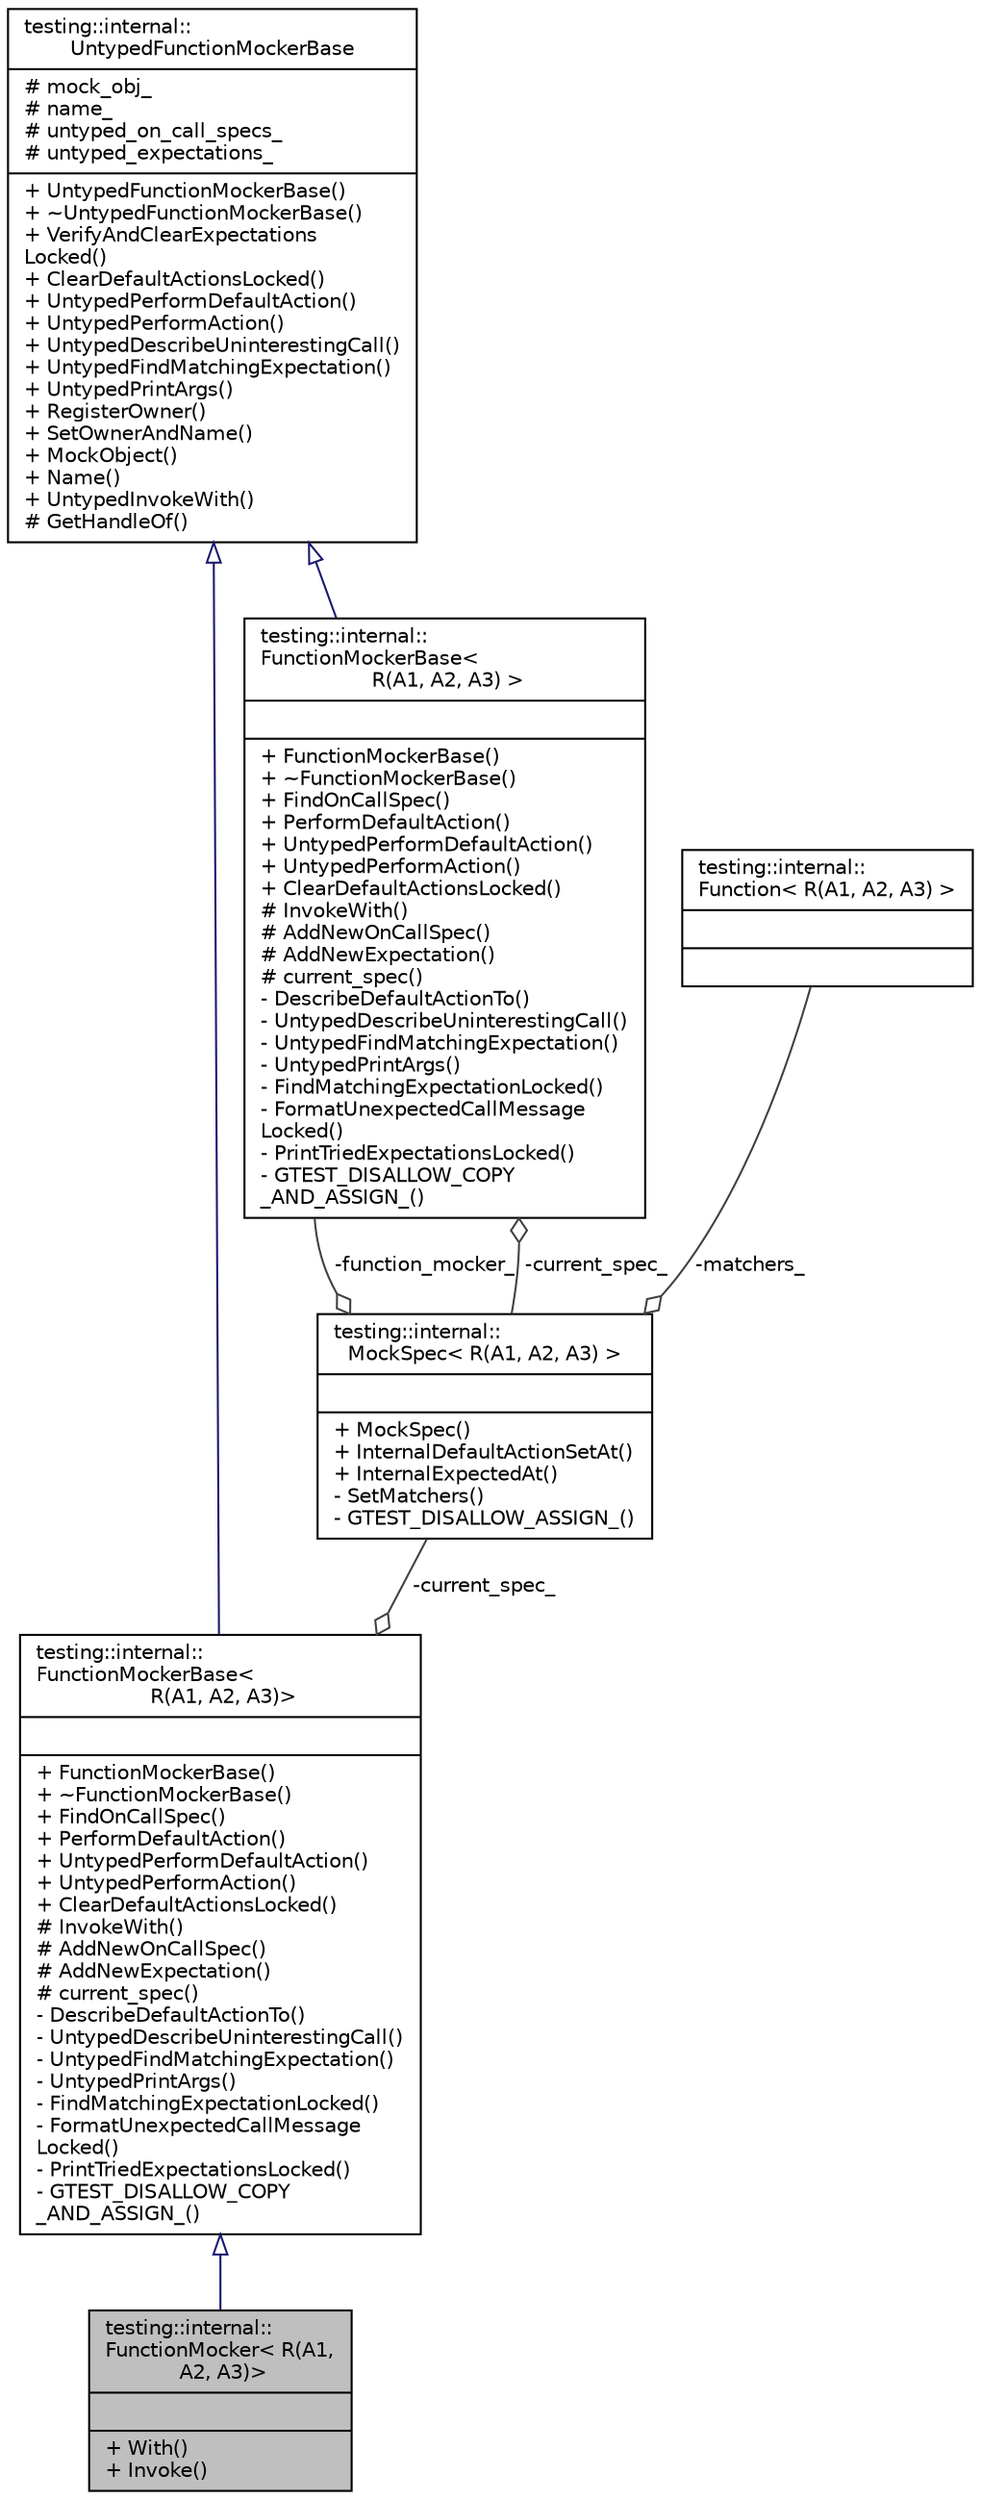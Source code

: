 digraph "testing::internal::FunctionMocker&lt; R(A1, A2, A3)&gt;"
{
  edge [fontname="Helvetica",fontsize="10",labelfontname="Helvetica",labelfontsize="10"];
  node [fontname="Helvetica",fontsize="10",shape=record];
  Node3 [label="{testing::internal::\lFunctionMocker\< R(A1,\l A2, A3)\>\n||+ With()\l+ Invoke()\l}",height=0.2,width=0.4,color="black", fillcolor="grey75", style="filled", fontcolor="black"];
  Node4 -> Node3 [dir="back",color="midnightblue",fontsize="10",style="solid",arrowtail="onormal",fontname="Helvetica"];
  Node4 [label="{testing::internal::\lFunctionMockerBase\<\l R(A1, A2, A3)\>\n||+ FunctionMockerBase()\l+ ~FunctionMockerBase()\l+ FindOnCallSpec()\l+ PerformDefaultAction()\l+ UntypedPerformDefaultAction()\l+ UntypedPerformAction()\l+ ClearDefaultActionsLocked()\l# InvokeWith()\l# AddNewOnCallSpec()\l# AddNewExpectation()\l# current_spec()\l- DescribeDefaultActionTo()\l- UntypedDescribeUninterestingCall()\l- UntypedFindMatchingExpectation()\l- UntypedPrintArgs()\l- FindMatchingExpectationLocked()\l- FormatUnexpectedCallMessage\lLocked()\l- PrintTriedExpectationsLocked()\l- GTEST_DISALLOW_COPY\l_AND_ASSIGN_()\l}",height=0.2,width=0.4,color="black", fillcolor="white", style="filled",URL="$da/de9/classtesting_1_1internal_1_1_function_mocker_base.html"];
  Node5 -> Node4 [dir="back",color="midnightblue",fontsize="10",style="solid",arrowtail="onormal",fontname="Helvetica"];
  Node5 [label="{testing::internal::\lUntypedFunctionMockerBase\n|# mock_obj_\l# name_\l# untyped_on_call_specs_\l# untyped_expectations_\l|+ UntypedFunctionMockerBase()\l+ ~UntypedFunctionMockerBase()\l+ VerifyAndClearExpectations\lLocked()\l+ ClearDefaultActionsLocked()\l+ UntypedPerformDefaultAction()\l+ UntypedPerformAction()\l+ UntypedDescribeUninterestingCall()\l+ UntypedFindMatchingExpectation()\l+ UntypedPrintArgs()\l+ RegisterOwner()\l+ SetOwnerAndName()\l+ MockObject()\l+ Name()\l+ UntypedInvokeWith()\l# GetHandleOf()\l}",height=0.2,width=0.4,color="black", fillcolor="white", style="filled",URL="$d3/d5f/classtesting_1_1internal_1_1_untyped_function_mocker_base.html"];
  Node6 -> Node4 [color="grey25",fontsize="10",style="solid",label=" -current_spec_" ,arrowhead="odiamond",fontname="Helvetica"];
  Node6 [label="{testing::internal::\lMockSpec\< R(A1, A2, A3) \>\n||+ MockSpec()\l+ InternalDefaultActionSetAt()\l+ InternalExpectedAt()\l- SetMatchers()\l- GTEST_DISALLOW_ASSIGN_()\l}",height=0.2,width=0.4,color="black", fillcolor="white", style="filled",URL="$d8/dfd/classtesting_1_1internal_1_1_mock_spec.html"];
  Node7 -> Node6 [color="grey25",fontsize="10",style="solid",label=" -matchers_" ,arrowhead="odiamond",fontname="Helvetica"];
  Node7 [label="{testing::internal::\lFunction\< R(A1, A2, A3) \>\n||}",height=0.2,width=0.4,color="black", fillcolor="white", style="filled",URL="$d3/db3/structtesting_1_1internal_1_1_function.html"];
  Node8 -> Node6 [color="grey25",fontsize="10",style="solid",label=" -function_mocker_" ,arrowhead="odiamond",fontname="Helvetica"];
  Node8 [label="{testing::internal::\lFunctionMockerBase\<\l R(A1, A2, A3) \>\n||+ FunctionMockerBase()\l+ ~FunctionMockerBase()\l+ FindOnCallSpec()\l+ PerformDefaultAction()\l+ UntypedPerformDefaultAction()\l+ UntypedPerformAction()\l+ ClearDefaultActionsLocked()\l# InvokeWith()\l# AddNewOnCallSpec()\l# AddNewExpectation()\l# current_spec()\l- DescribeDefaultActionTo()\l- UntypedDescribeUninterestingCall()\l- UntypedFindMatchingExpectation()\l- UntypedPrintArgs()\l- FindMatchingExpectationLocked()\l- FormatUnexpectedCallMessage\lLocked()\l- PrintTriedExpectationsLocked()\l- GTEST_DISALLOW_COPY\l_AND_ASSIGN_()\l}",height=0.2,width=0.4,color="black", fillcolor="white", style="filled",URL="$da/de9/classtesting_1_1internal_1_1_function_mocker_base.html"];
  Node5 -> Node8 [dir="back",color="midnightblue",fontsize="10",style="solid",arrowtail="onormal",fontname="Helvetica"];
  Node6 -> Node8 [color="grey25",fontsize="10",style="solid",label=" -current_spec_" ,arrowhead="odiamond",fontname="Helvetica"];
}
